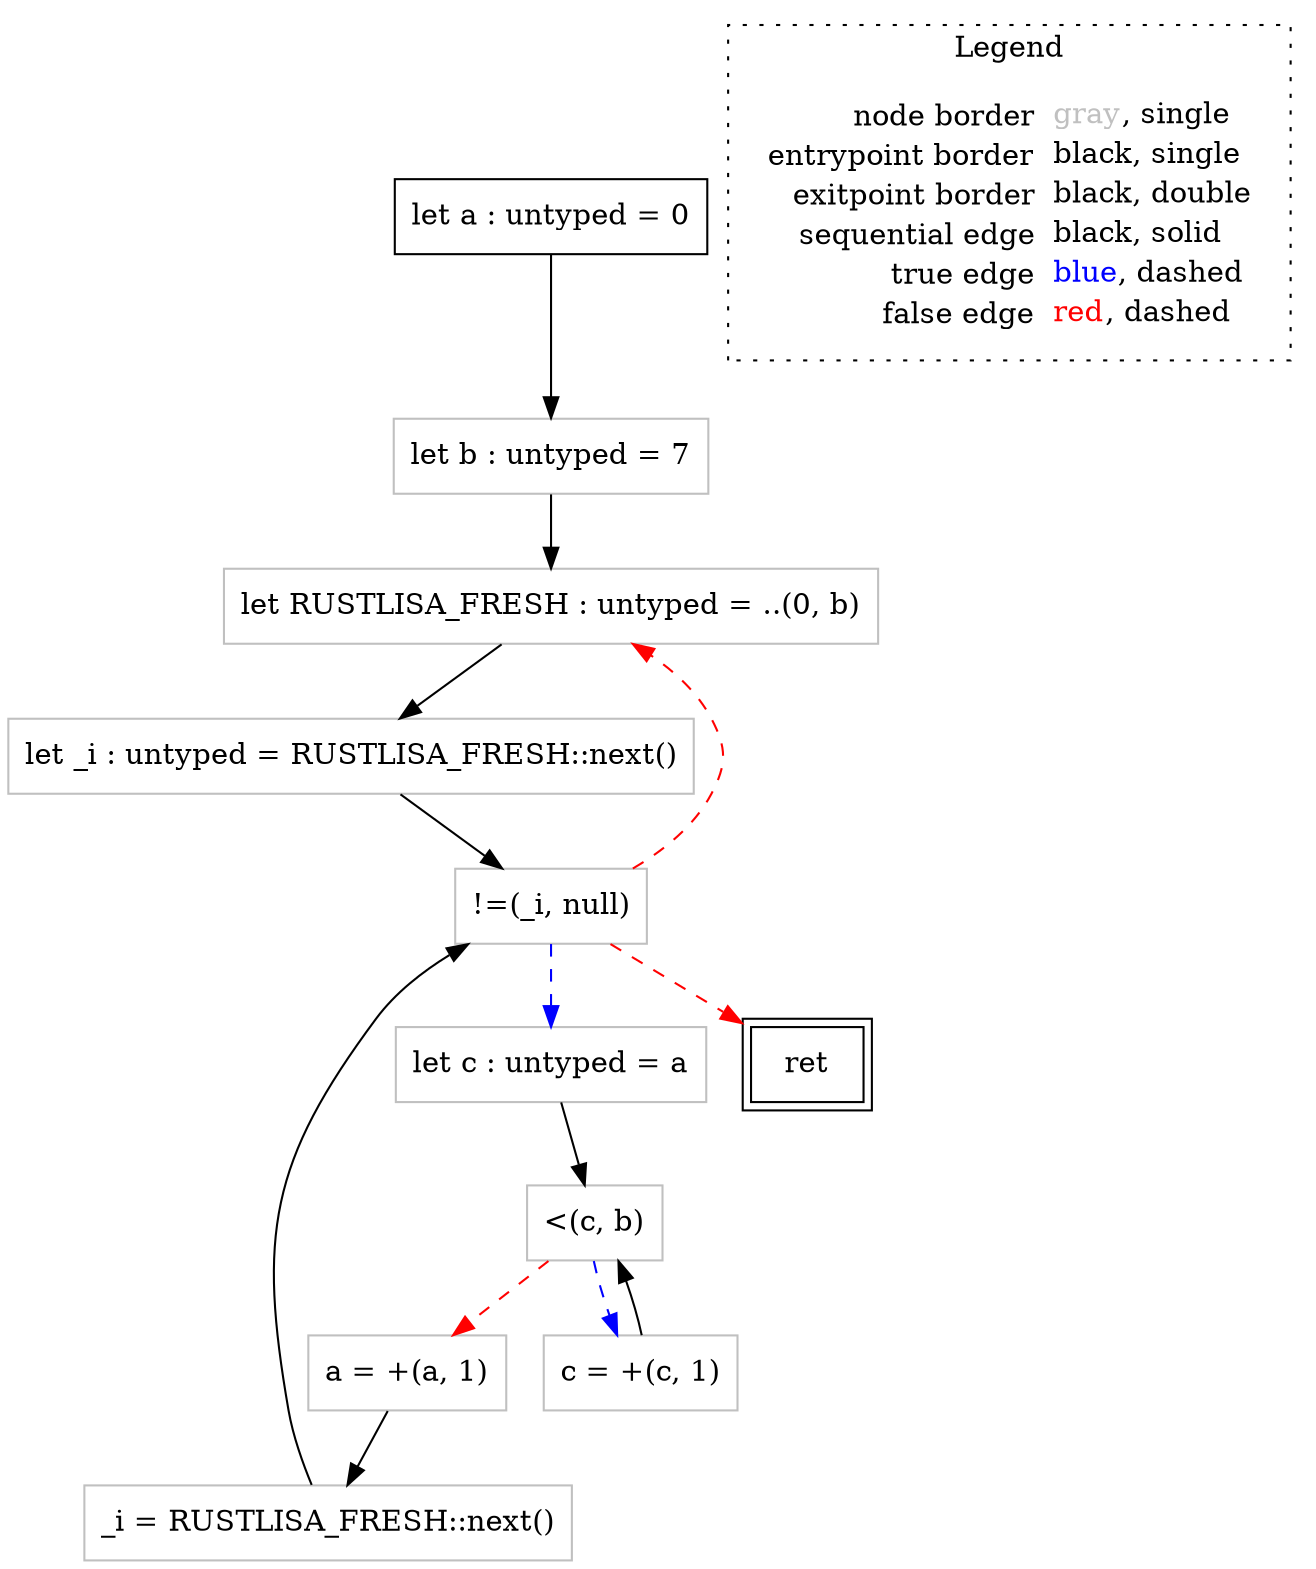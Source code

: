 digraph {
	"node0" [shape="rect",color="black",label=<let a : untyped = 0>];
	"node1" [shape="rect",color="gray",label=<&lt;(c, b)>];
	"node2" [shape="rect",color="gray",label=<let c : untyped = a>];
	"node3" [shape="rect",color="black",peripheries="2",label=<ret>];
	"node4" [shape="rect",color="gray",label=<let b : untyped = 7>];
	"node5" [shape="rect",color="gray",label=<a = +(a, 1)>];
	"node6" [shape="rect",color="gray",label=<c = +(c, 1)>];
	"node7" [shape="rect",color="gray",label=<let _i : untyped = RUSTLISA_FRESH::next()>];
	"node8" [shape="rect",color="gray",label=<_i = RUSTLISA_FRESH::next()>];
	"node9" [shape="rect",color="gray",label=<let RUSTLISA_FRESH : untyped = ..(0, b)>];
	"node10" [shape="rect",color="gray",label=<!=(_i, null)>];
	"node0" -> "node4" [color="black"];
	"node1" -> "node5" [color="red",style="dashed"];
	"node1" -> "node6" [color="blue",style="dashed"];
	"node2" -> "node1" [color="black"];
	"node4" -> "node9" [color="black"];
	"node5" -> "node8" [color="black"];
	"node6" -> "node1" [color="black"];
	"node7" -> "node10" [color="black"];
	"node8" -> "node10" [color="black"];
	"node9" -> "node7" [color="black"];
	"node10" -> "node2" [color="blue",style="dashed"];
	"node10" -> "node3" [color="red",style="dashed"];
	"node10" -> "node9" [color="red",style="dashed"];
subgraph cluster_legend {
	label="Legend";
	style=dotted;
	node [shape=plaintext];
	"legend" [label=<<table border="0" cellpadding="2" cellspacing="0" cellborder="0"><tr><td align="right">node border&nbsp;</td><td align="left"><font color="gray">gray</font>, single</td></tr><tr><td align="right">entrypoint border&nbsp;</td><td align="left"><font color="black">black</font>, single</td></tr><tr><td align="right">exitpoint border&nbsp;</td><td align="left"><font color="black">black</font>, double</td></tr><tr><td align="right">sequential edge&nbsp;</td><td align="left"><font color="black">black</font>, solid</td></tr><tr><td align="right">true edge&nbsp;</td><td align="left"><font color="blue">blue</font>, dashed</td></tr><tr><td align="right">false edge&nbsp;</td><td align="left"><font color="red">red</font>, dashed</td></tr></table>>];
}

}
